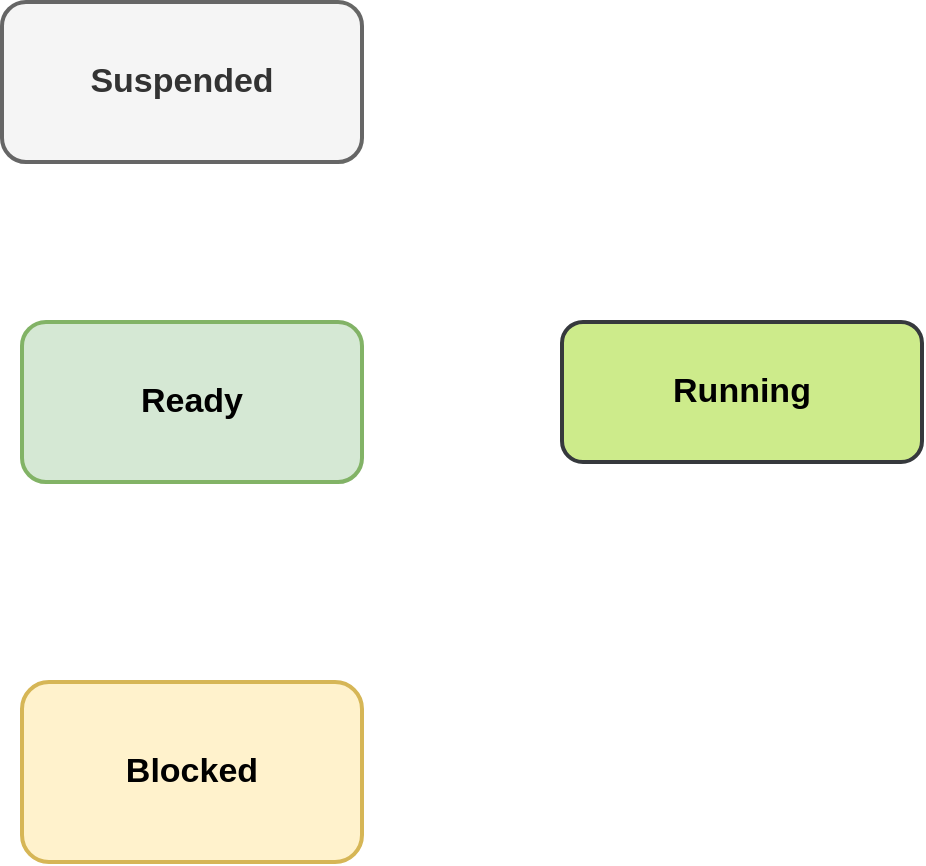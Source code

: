 <mxfile version="18.1.1" type="github">
  <diagram id="vIzVMyiabT15ts59GRQ8" name="Page-1">
    <mxGraphModel dx="1578" dy="784" grid="1" gridSize="10" guides="1" tooltips="1" connect="1" arrows="1" fold="1" page="1" pageScale="1" pageWidth="850" pageHeight="1100" math="0" shadow="0">
      <root>
        <mxCell id="0" />
        <mxCell id="1" parent="0" />
        <mxCell id="shI915pPz38To5PjgWUX-1" value="Suspended" style="rounded=1;whiteSpace=wrap;html=1;fillColor=#f5f5f5;fontColor=#333333;strokeColor=#666666;strokeWidth=2;fontStyle=1;fontSize=17;" vertex="1" parent="1">
          <mxGeometry x="230" y="140" width="180" height="80" as="geometry" />
        </mxCell>
        <mxCell id="shI915pPz38To5PjgWUX-2" value="Ready" style="rounded=1;whiteSpace=wrap;html=1;fillColor=#d5e8d4;strokeColor=#82b366;strokeWidth=2;fontStyle=1;fontSize=17;" vertex="1" parent="1">
          <mxGeometry x="240" y="300" width="170" height="80" as="geometry" />
        </mxCell>
        <mxCell id="shI915pPz38To5PjgWUX-3" value="Blocked" style="rounded=1;whiteSpace=wrap;html=1;fillColor=#fff2cc;strokeColor=#d6b656;strokeWidth=2;fontStyle=1;fontSize=17;" vertex="1" parent="1">
          <mxGeometry x="240" y="480" width="170" height="90" as="geometry" />
        </mxCell>
        <mxCell id="shI915pPz38To5PjgWUX-4" value="Running " style="rounded=1;whiteSpace=wrap;html=1;fillColor=#cdeb8b;strokeColor=#36393d;strokeWidth=2;fontStyle=1;fontSize=17;" vertex="1" parent="1">
          <mxGeometry x="510" y="300" width="180" height="70" as="geometry" />
        </mxCell>
      </root>
    </mxGraphModel>
  </diagram>
</mxfile>
